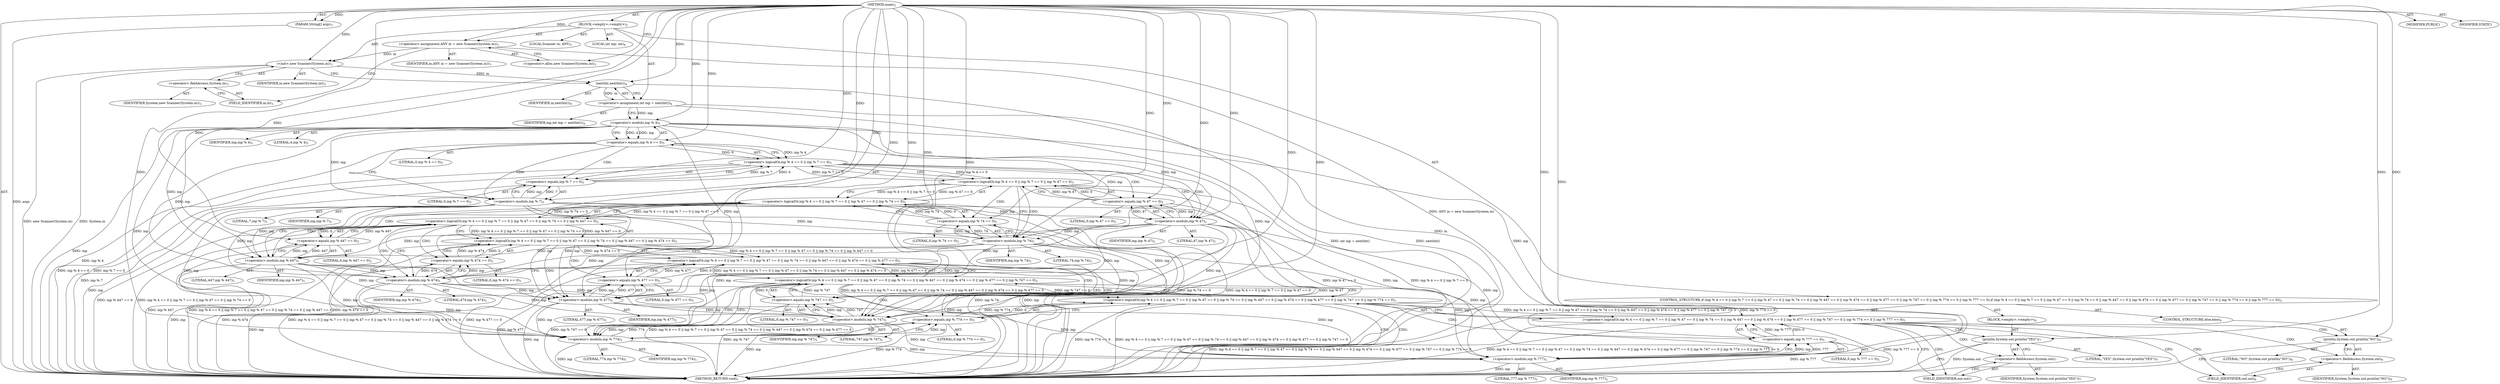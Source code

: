 digraph "main" {  
"19" [label = <(METHOD,main)<SUB>1</SUB>> ]
"20" [label = <(PARAM,String[] args)<SUB>1</SUB>> ]
"21" [label = <(BLOCK,&lt;empty&gt;,&lt;empty&gt;)<SUB>2</SUB>> ]
"4" [label = <(LOCAL,Scanner in: ANY)<SUB>3</SUB>> ]
"22" [label = <(&lt;operator&gt;.assignment,ANY in = new Scanner(System.in))<SUB>3</SUB>> ]
"23" [label = <(IDENTIFIER,in,ANY in = new Scanner(System.in))<SUB>3</SUB>> ]
"24" [label = <(&lt;operator&gt;.alloc,new Scanner(System.in))<SUB>3</SUB>> ]
"25" [label = <(&lt;init&gt;,new Scanner(System.in))<SUB>3</SUB>> ]
"3" [label = <(IDENTIFIER,in,new Scanner(System.in))<SUB>3</SUB>> ]
"26" [label = <(&lt;operator&gt;.fieldAccess,System.in)<SUB>3</SUB>> ]
"27" [label = <(IDENTIFIER,System,new Scanner(System.in))<SUB>3</SUB>> ]
"28" [label = <(FIELD_IDENTIFIER,in,in)<SUB>3</SUB>> ]
"29" [label = <(LOCAL,int inp: int)<SUB>4</SUB>> ]
"30" [label = <(&lt;operator&gt;.assignment,int inp = nextInt())<SUB>4</SUB>> ]
"31" [label = <(IDENTIFIER,inp,int inp = nextInt())<SUB>4</SUB>> ]
"32" [label = <(nextInt,nextInt())<SUB>4</SUB>> ]
"33" [label = <(IDENTIFIER,in,nextInt())<SUB>4</SUB>> ]
"34" [label = <(CONTROL_STRUCTURE,if (inp % 4 == 0 || inp % 7 == 0 || inp % 47 == 0 || inp % 74 == 0 || inp % 447 == 0 || inp % 474 == 0 || inp % 477 == 0 || inp % 747 == 0 || inp % 774 == 0 || inp % 777 == 0),if (inp % 4 == 0 || inp % 7 == 0 || inp % 47 == 0 || inp % 74 == 0 || inp % 447 == 0 || inp % 474 == 0 || inp % 477 == 0 || inp % 747 == 0 || inp % 774 == 0 || inp % 777 == 0))<SUB>5</SUB>> ]
"35" [label = <(&lt;operator&gt;.logicalOr,inp % 4 == 0 || inp % 7 == 0 || inp % 47 == 0 || inp % 74 == 0 || inp % 447 == 0 || inp % 474 == 0 || inp % 477 == 0 || inp % 747 == 0 || inp % 774 == 0 || inp % 777 == 0)<SUB>5</SUB>> ]
"36" [label = <(&lt;operator&gt;.logicalOr,inp % 4 == 0 || inp % 7 == 0 || inp % 47 == 0 || inp % 74 == 0 || inp % 447 == 0 || inp % 474 == 0 || inp % 477 == 0 || inp % 747 == 0 || inp % 774 == 0)<SUB>5</SUB>> ]
"37" [label = <(&lt;operator&gt;.logicalOr,inp % 4 == 0 || inp % 7 == 0 || inp % 47 == 0 || inp % 74 == 0 || inp % 447 == 0 || inp % 474 == 0 || inp % 477 == 0 || inp % 747 == 0)<SUB>5</SUB>> ]
"38" [label = <(&lt;operator&gt;.logicalOr,inp % 4 == 0 || inp % 7 == 0 || inp % 47 == 0 || inp % 74 == 0 || inp % 447 == 0 || inp % 474 == 0 || inp % 477 == 0)<SUB>5</SUB>> ]
"39" [label = <(&lt;operator&gt;.logicalOr,inp % 4 == 0 || inp % 7 == 0 || inp % 47 == 0 || inp % 74 == 0 || inp % 447 == 0 || inp % 474 == 0)<SUB>5</SUB>> ]
"40" [label = <(&lt;operator&gt;.logicalOr,inp % 4 == 0 || inp % 7 == 0 || inp % 47 == 0 || inp % 74 == 0 || inp % 447 == 0)<SUB>5</SUB>> ]
"41" [label = <(&lt;operator&gt;.logicalOr,inp % 4 == 0 || inp % 7 == 0 || inp % 47 == 0 || inp % 74 == 0)<SUB>5</SUB>> ]
"42" [label = <(&lt;operator&gt;.logicalOr,inp % 4 == 0 || inp % 7 == 0 || inp % 47 == 0)<SUB>5</SUB>> ]
"43" [label = <(&lt;operator&gt;.logicalOr,inp % 4 == 0 || inp % 7 == 0)<SUB>5</SUB>> ]
"44" [label = <(&lt;operator&gt;.equals,inp % 4 == 0)<SUB>5</SUB>> ]
"45" [label = <(&lt;operator&gt;.modulo,inp % 4)<SUB>5</SUB>> ]
"46" [label = <(IDENTIFIER,inp,inp % 4)<SUB>5</SUB>> ]
"47" [label = <(LITERAL,4,inp % 4)<SUB>5</SUB>> ]
"48" [label = <(LITERAL,0,inp % 4 == 0)<SUB>5</SUB>> ]
"49" [label = <(&lt;operator&gt;.equals,inp % 7 == 0)<SUB>5</SUB>> ]
"50" [label = <(&lt;operator&gt;.modulo,inp % 7)<SUB>5</SUB>> ]
"51" [label = <(IDENTIFIER,inp,inp % 7)<SUB>5</SUB>> ]
"52" [label = <(LITERAL,7,inp % 7)<SUB>5</SUB>> ]
"53" [label = <(LITERAL,0,inp % 7 == 0)<SUB>5</SUB>> ]
"54" [label = <(&lt;operator&gt;.equals,inp % 47 == 0)<SUB>5</SUB>> ]
"55" [label = <(&lt;operator&gt;.modulo,inp % 47)<SUB>5</SUB>> ]
"56" [label = <(IDENTIFIER,inp,inp % 47)<SUB>5</SUB>> ]
"57" [label = <(LITERAL,47,inp % 47)<SUB>5</SUB>> ]
"58" [label = <(LITERAL,0,inp % 47 == 0)<SUB>5</SUB>> ]
"59" [label = <(&lt;operator&gt;.equals,inp % 74 == 0)<SUB>5</SUB>> ]
"60" [label = <(&lt;operator&gt;.modulo,inp % 74)<SUB>5</SUB>> ]
"61" [label = <(IDENTIFIER,inp,inp % 74)<SUB>5</SUB>> ]
"62" [label = <(LITERAL,74,inp % 74)<SUB>5</SUB>> ]
"63" [label = <(LITERAL,0,inp % 74 == 0)<SUB>5</SUB>> ]
"64" [label = <(&lt;operator&gt;.equals,inp % 447 == 0)<SUB>5</SUB>> ]
"65" [label = <(&lt;operator&gt;.modulo,inp % 447)<SUB>5</SUB>> ]
"66" [label = <(IDENTIFIER,inp,inp % 447)<SUB>5</SUB>> ]
"67" [label = <(LITERAL,447,inp % 447)<SUB>5</SUB>> ]
"68" [label = <(LITERAL,0,inp % 447 == 0)<SUB>5</SUB>> ]
"69" [label = <(&lt;operator&gt;.equals,inp % 474 == 0)<SUB>5</SUB>> ]
"70" [label = <(&lt;operator&gt;.modulo,inp % 474)<SUB>5</SUB>> ]
"71" [label = <(IDENTIFIER,inp,inp % 474)<SUB>5</SUB>> ]
"72" [label = <(LITERAL,474,inp % 474)<SUB>5</SUB>> ]
"73" [label = <(LITERAL,0,inp % 474 == 0)<SUB>5</SUB>> ]
"74" [label = <(&lt;operator&gt;.equals,inp % 477 == 0)<SUB>5</SUB>> ]
"75" [label = <(&lt;operator&gt;.modulo,inp % 477)<SUB>5</SUB>> ]
"76" [label = <(IDENTIFIER,inp,inp % 477)<SUB>5</SUB>> ]
"77" [label = <(LITERAL,477,inp % 477)<SUB>5</SUB>> ]
"78" [label = <(LITERAL,0,inp % 477 == 0)<SUB>5</SUB>> ]
"79" [label = <(&lt;operator&gt;.equals,inp % 747 == 0)<SUB>5</SUB>> ]
"80" [label = <(&lt;operator&gt;.modulo,inp % 747)<SUB>5</SUB>> ]
"81" [label = <(IDENTIFIER,inp,inp % 747)<SUB>5</SUB>> ]
"82" [label = <(LITERAL,747,inp % 747)<SUB>5</SUB>> ]
"83" [label = <(LITERAL,0,inp % 747 == 0)<SUB>5</SUB>> ]
"84" [label = <(&lt;operator&gt;.equals,inp % 774 == 0)<SUB>5</SUB>> ]
"85" [label = <(&lt;operator&gt;.modulo,inp % 774)<SUB>5</SUB>> ]
"86" [label = <(IDENTIFIER,inp,inp % 774)<SUB>5</SUB>> ]
"87" [label = <(LITERAL,774,inp % 774)<SUB>5</SUB>> ]
"88" [label = <(LITERAL,0,inp % 774 == 0)<SUB>5</SUB>> ]
"89" [label = <(&lt;operator&gt;.equals,inp % 777 == 0)<SUB>5</SUB>> ]
"90" [label = <(&lt;operator&gt;.modulo,inp % 777)<SUB>5</SUB>> ]
"91" [label = <(IDENTIFIER,inp,inp % 777)<SUB>5</SUB>> ]
"92" [label = <(LITERAL,777,inp % 777)<SUB>5</SUB>> ]
"93" [label = <(LITERAL,0,inp % 777 == 0)<SUB>5</SUB>> ]
"94" [label = <(BLOCK,&lt;empty&gt;,&lt;empty&gt;)<SUB>6</SUB>> ]
"95" [label = <(println,System.out.println(&quot;YES&quot;))<SUB>7</SUB>> ]
"96" [label = <(&lt;operator&gt;.fieldAccess,System.out)<SUB>7</SUB>> ]
"97" [label = <(IDENTIFIER,System,System.out.println(&quot;YES&quot;))<SUB>7</SUB>> ]
"98" [label = <(FIELD_IDENTIFIER,out,out)<SUB>7</SUB>> ]
"99" [label = <(LITERAL,&quot;YES&quot;,System.out.println(&quot;YES&quot;))<SUB>7</SUB>> ]
"100" [label = <(CONTROL_STRUCTURE,else,else)<SUB>9</SUB>> ]
"101" [label = <(println,System.out.println(&quot;NO&quot;))<SUB>9</SUB>> ]
"102" [label = <(&lt;operator&gt;.fieldAccess,System.out)<SUB>9</SUB>> ]
"103" [label = <(IDENTIFIER,System,System.out.println(&quot;NO&quot;))<SUB>9</SUB>> ]
"104" [label = <(FIELD_IDENTIFIER,out,out)<SUB>9</SUB>> ]
"105" [label = <(LITERAL,&quot;NO&quot;,System.out.println(&quot;NO&quot;))<SUB>9</SUB>> ]
"106" [label = <(MODIFIER,PUBLIC)> ]
"107" [label = <(MODIFIER,STATIC)> ]
"108" [label = <(METHOD_RETURN,void)<SUB>1</SUB>> ]
  "19" -> "20"  [ label = "AST: "] 
  "19" -> "21"  [ label = "AST: "] 
  "19" -> "106"  [ label = "AST: "] 
  "19" -> "107"  [ label = "AST: "] 
  "19" -> "108"  [ label = "AST: "] 
  "21" -> "4"  [ label = "AST: "] 
  "21" -> "22"  [ label = "AST: "] 
  "21" -> "25"  [ label = "AST: "] 
  "21" -> "29"  [ label = "AST: "] 
  "21" -> "30"  [ label = "AST: "] 
  "21" -> "34"  [ label = "AST: "] 
  "22" -> "23"  [ label = "AST: "] 
  "22" -> "24"  [ label = "AST: "] 
  "25" -> "3"  [ label = "AST: "] 
  "25" -> "26"  [ label = "AST: "] 
  "26" -> "27"  [ label = "AST: "] 
  "26" -> "28"  [ label = "AST: "] 
  "30" -> "31"  [ label = "AST: "] 
  "30" -> "32"  [ label = "AST: "] 
  "32" -> "33"  [ label = "AST: "] 
  "34" -> "35"  [ label = "AST: "] 
  "34" -> "94"  [ label = "AST: "] 
  "34" -> "100"  [ label = "AST: "] 
  "35" -> "36"  [ label = "AST: "] 
  "35" -> "89"  [ label = "AST: "] 
  "36" -> "37"  [ label = "AST: "] 
  "36" -> "84"  [ label = "AST: "] 
  "37" -> "38"  [ label = "AST: "] 
  "37" -> "79"  [ label = "AST: "] 
  "38" -> "39"  [ label = "AST: "] 
  "38" -> "74"  [ label = "AST: "] 
  "39" -> "40"  [ label = "AST: "] 
  "39" -> "69"  [ label = "AST: "] 
  "40" -> "41"  [ label = "AST: "] 
  "40" -> "64"  [ label = "AST: "] 
  "41" -> "42"  [ label = "AST: "] 
  "41" -> "59"  [ label = "AST: "] 
  "42" -> "43"  [ label = "AST: "] 
  "42" -> "54"  [ label = "AST: "] 
  "43" -> "44"  [ label = "AST: "] 
  "43" -> "49"  [ label = "AST: "] 
  "44" -> "45"  [ label = "AST: "] 
  "44" -> "48"  [ label = "AST: "] 
  "45" -> "46"  [ label = "AST: "] 
  "45" -> "47"  [ label = "AST: "] 
  "49" -> "50"  [ label = "AST: "] 
  "49" -> "53"  [ label = "AST: "] 
  "50" -> "51"  [ label = "AST: "] 
  "50" -> "52"  [ label = "AST: "] 
  "54" -> "55"  [ label = "AST: "] 
  "54" -> "58"  [ label = "AST: "] 
  "55" -> "56"  [ label = "AST: "] 
  "55" -> "57"  [ label = "AST: "] 
  "59" -> "60"  [ label = "AST: "] 
  "59" -> "63"  [ label = "AST: "] 
  "60" -> "61"  [ label = "AST: "] 
  "60" -> "62"  [ label = "AST: "] 
  "64" -> "65"  [ label = "AST: "] 
  "64" -> "68"  [ label = "AST: "] 
  "65" -> "66"  [ label = "AST: "] 
  "65" -> "67"  [ label = "AST: "] 
  "69" -> "70"  [ label = "AST: "] 
  "69" -> "73"  [ label = "AST: "] 
  "70" -> "71"  [ label = "AST: "] 
  "70" -> "72"  [ label = "AST: "] 
  "74" -> "75"  [ label = "AST: "] 
  "74" -> "78"  [ label = "AST: "] 
  "75" -> "76"  [ label = "AST: "] 
  "75" -> "77"  [ label = "AST: "] 
  "79" -> "80"  [ label = "AST: "] 
  "79" -> "83"  [ label = "AST: "] 
  "80" -> "81"  [ label = "AST: "] 
  "80" -> "82"  [ label = "AST: "] 
  "84" -> "85"  [ label = "AST: "] 
  "84" -> "88"  [ label = "AST: "] 
  "85" -> "86"  [ label = "AST: "] 
  "85" -> "87"  [ label = "AST: "] 
  "89" -> "90"  [ label = "AST: "] 
  "89" -> "93"  [ label = "AST: "] 
  "90" -> "91"  [ label = "AST: "] 
  "90" -> "92"  [ label = "AST: "] 
  "94" -> "95"  [ label = "AST: "] 
  "95" -> "96"  [ label = "AST: "] 
  "95" -> "99"  [ label = "AST: "] 
  "96" -> "97"  [ label = "AST: "] 
  "96" -> "98"  [ label = "AST: "] 
  "100" -> "101"  [ label = "AST: "] 
  "101" -> "102"  [ label = "AST: "] 
  "101" -> "105"  [ label = "AST: "] 
  "102" -> "103"  [ label = "AST: "] 
  "102" -> "104"  [ label = "AST: "] 
  "22" -> "28"  [ label = "CFG: "] 
  "25" -> "32"  [ label = "CFG: "] 
  "30" -> "45"  [ label = "CFG: "] 
  "24" -> "22"  [ label = "CFG: "] 
  "26" -> "25"  [ label = "CFG: "] 
  "32" -> "30"  [ label = "CFG: "] 
  "35" -> "98"  [ label = "CFG: "] 
  "35" -> "104"  [ label = "CFG: "] 
  "28" -> "26"  [ label = "CFG: "] 
  "36" -> "35"  [ label = "CFG: "] 
  "36" -> "90"  [ label = "CFG: "] 
  "89" -> "35"  [ label = "CFG: "] 
  "95" -> "108"  [ label = "CFG: "] 
  "101" -> "108"  [ label = "CFG: "] 
  "37" -> "36"  [ label = "CFG: "] 
  "37" -> "85"  [ label = "CFG: "] 
  "84" -> "36"  [ label = "CFG: "] 
  "90" -> "89"  [ label = "CFG: "] 
  "96" -> "95"  [ label = "CFG: "] 
  "102" -> "101"  [ label = "CFG: "] 
  "38" -> "37"  [ label = "CFG: "] 
  "38" -> "80"  [ label = "CFG: "] 
  "79" -> "37"  [ label = "CFG: "] 
  "85" -> "84"  [ label = "CFG: "] 
  "98" -> "96"  [ label = "CFG: "] 
  "104" -> "102"  [ label = "CFG: "] 
  "39" -> "38"  [ label = "CFG: "] 
  "39" -> "75"  [ label = "CFG: "] 
  "74" -> "38"  [ label = "CFG: "] 
  "80" -> "79"  [ label = "CFG: "] 
  "40" -> "39"  [ label = "CFG: "] 
  "40" -> "70"  [ label = "CFG: "] 
  "69" -> "39"  [ label = "CFG: "] 
  "75" -> "74"  [ label = "CFG: "] 
  "41" -> "40"  [ label = "CFG: "] 
  "41" -> "65"  [ label = "CFG: "] 
  "64" -> "40"  [ label = "CFG: "] 
  "70" -> "69"  [ label = "CFG: "] 
  "42" -> "41"  [ label = "CFG: "] 
  "42" -> "60"  [ label = "CFG: "] 
  "59" -> "41"  [ label = "CFG: "] 
  "65" -> "64"  [ label = "CFG: "] 
  "43" -> "42"  [ label = "CFG: "] 
  "43" -> "55"  [ label = "CFG: "] 
  "54" -> "42"  [ label = "CFG: "] 
  "60" -> "59"  [ label = "CFG: "] 
  "44" -> "43"  [ label = "CFG: "] 
  "44" -> "50"  [ label = "CFG: "] 
  "49" -> "43"  [ label = "CFG: "] 
  "55" -> "54"  [ label = "CFG: "] 
  "45" -> "44"  [ label = "CFG: "] 
  "50" -> "49"  [ label = "CFG: "] 
  "19" -> "24"  [ label = "CFG: "] 
  "20" -> "108"  [ label = "DDG: args"] 
  "22" -> "108"  [ label = "DDG: ANY in = new Scanner(System.in)"] 
  "25" -> "108"  [ label = "DDG: System.in"] 
  "25" -> "108"  [ label = "DDG: new Scanner(System.in)"] 
  "32" -> "108"  [ label = "DDG: in"] 
  "30" -> "108"  [ label = "DDG: nextInt()"] 
  "30" -> "108"  [ label = "DDG: int inp = nextInt()"] 
  "45" -> "108"  [ label = "DDG: inp"] 
  "44" -> "108"  [ label = "DDG: inp % 4"] 
  "43" -> "108"  [ label = "DDG: inp % 4 == 0"] 
  "50" -> "108"  [ label = "DDG: inp"] 
  "49" -> "108"  [ label = "DDG: inp % 7"] 
  "43" -> "108"  [ label = "DDG: inp % 7 == 0"] 
  "42" -> "108"  [ label = "DDG: inp % 4 == 0 || inp % 7 == 0"] 
  "55" -> "108"  [ label = "DDG: inp"] 
  "54" -> "108"  [ label = "DDG: inp % 47"] 
  "42" -> "108"  [ label = "DDG: inp % 47 == 0"] 
  "41" -> "108"  [ label = "DDG: inp % 4 == 0 || inp % 7 == 0 || inp % 47 == 0"] 
  "60" -> "108"  [ label = "DDG: inp"] 
  "59" -> "108"  [ label = "DDG: inp % 74"] 
  "41" -> "108"  [ label = "DDG: inp % 74 == 0"] 
  "40" -> "108"  [ label = "DDG: inp % 4 == 0 || inp % 7 == 0 || inp % 47 == 0 || inp % 74 == 0"] 
  "65" -> "108"  [ label = "DDG: inp"] 
  "64" -> "108"  [ label = "DDG: inp % 447"] 
  "40" -> "108"  [ label = "DDG: inp % 447 == 0"] 
  "39" -> "108"  [ label = "DDG: inp % 4 == 0 || inp % 7 == 0 || inp % 47 == 0 || inp % 74 == 0 || inp % 447 == 0"] 
  "70" -> "108"  [ label = "DDG: inp"] 
  "69" -> "108"  [ label = "DDG: inp % 474"] 
  "39" -> "108"  [ label = "DDG: inp % 474 == 0"] 
  "38" -> "108"  [ label = "DDG: inp % 4 == 0 || inp % 7 == 0 || inp % 47 == 0 || inp % 74 == 0 || inp % 447 == 0 || inp % 474 == 0"] 
  "75" -> "108"  [ label = "DDG: inp"] 
  "74" -> "108"  [ label = "DDG: inp % 477"] 
  "38" -> "108"  [ label = "DDG: inp % 477 == 0"] 
  "37" -> "108"  [ label = "DDG: inp % 4 == 0 || inp % 7 == 0 || inp % 47 == 0 || inp % 74 == 0 || inp % 447 == 0 || inp % 474 == 0 || inp % 477 == 0"] 
  "80" -> "108"  [ label = "DDG: inp"] 
  "79" -> "108"  [ label = "DDG: inp % 747"] 
  "37" -> "108"  [ label = "DDG: inp % 747 == 0"] 
  "36" -> "108"  [ label = "DDG: inp % 4 == 0 || inp % 7 == 0 || inp % 47 == 0 || inp % 74 == 0 || inp % 447 == 0 || inp % 474 == 0 || inp % 477 == 0 || inp % 747 == 0"] 
  "85" -> "108"  [ label = "DDG: inp"] 
  "84" -> "108"  [ label = "DDG: inp % 774"] 
  "36" -> "108"  [ label = "DDG: inp % 774 == 0"] 
  "35" -> "108"  [ label = "DDG: inp % 4 == 0 || inp % 7 == 0 || inp % 47 == 0 || inp % 74 == 0 || inp % 447 == 0 || inp % 474 == 0 || inp % 477 == 0 || inp % 747 == 0 || inp % 774 == 0"] 
  "90" -> "108"  [ label = "DDG: inp"] 
  "89" -> "108"  [ label = "DDG: inp % 777"] 
  "35" -> "108"  [ label = "DDG: inp % 777 == 0"] 
  "35" -> "108"  [ label = "DDG: inp % 4 == 0 || inp % 7 == 0 || inp % 47 == 0 || inp % 74 == 0 || inp % 447 == 0 || inp % 474 == 0 || inp % 477 == 0 || inp % 747 == 0 || inp % 774 == 0 || inp % 777 == 0"] 
  "95" -> "108"  [ label = "DDG: System.out"] 
  "19" -> "20"  [ label = "DDG: "] 
  "19" -> "22"  [ label = "DDG: "] 
  "32" -> "30"  [ label = "DDG: in"] 
  "22" -> "25"  [ label = "DDG: in"] 
  "19" -> "25"  [ label = "DDG: "] 
  "25" -> "32"  [ label = "DDG: in"] 
  "19" -> "32"  [ label = "DDG: "] 
  "36" -> "35"  [ label = "DDG: inp % 4 == 0 || inp % 7 == 0 || inp % 47 == 0 || inp % 74 == 0 || inp % 447 == 0 || inp % 474 == 0 || inp % 477 == 0 || inp % 747 == 0"] 
  "36" -> "35"  [ label = "DDG: inp % 774 == 0"] 
  "89" -> "35"  [ label = "DDG: inp % 777"] 
  "89" -> "35"  [ label = "DDG: 0"] 
  "37" -> "36"  [ label = "DDG: inp % 4 == 0 || inp % 7 == 0 || inp % 47 == 0 || inp % 74 == 0 || inp % 447 == 0 || inp % 474 == 0 || inp % 477 == 0"] 
  "37" -> "36"  [ label = "DDG: inp % 747 == 0"] 
  "84" -> "36"  [ label = "DDG: inp % 774"] 
  "84" -> "36"  [ label = "DDG: 0"] 
  "90" -> "89"  [ label = "DDG: inp"] 
  "90" -> "89"  [ label = "DDG: 777"] 
  "19" -> "89"  [ label = "DDG: "] 
  "19" -> "95"  [ label = "DDG: "] 
  "19" -> "101"  [ label = "DDG: "] 
  "38" -> "37"  [ label = "DDG: inp % 4 == 0 || inp % 7 == 0 || inp % 47 == 0 || inp % 74 == 0 || inp % 447 == 0 || inp % 474 == 0"] 
  "38" -> "37"  [ label = "DDG: inp % 477 == 0"] 
  "79" -> "37"  [ label = "DDG: inp % 747"] 
  "79" -> "37"  [ label = "DDG: 0"] 
  "85" -> "84"  [ label = "DDG: inp"] 
  "85" -> "84"  [ label = "DDG: 774"] 
  "19" -> "84"  [ label = "DDG: "] 
  "45" -> "90"  [ label = "DDG: inp"] 
  "50" -> "90"  [ label = "DDG: inp"] 
  "55" -> "90"  [ label = "DDG: inp"] 
  "60" -> "90"  [ label = "DDG: inp"] 
  "65" -> "90"  [ label = "DDG: inp"] 
  "70" -> "90"  [ label = "DDG: inp"] 
  "75" -> "90"  [ label = "DDG: inp"] 
  "80" -> "90"  [ label = "DDG: inp"] 
  "85" -> "90"  [ label = "DDG: inp"] 
  "19" -> "90"  [ label = "DDG: "] 
  "39" -> "38"  [ label = "DDG: inp % 4 == 0 || inp % 7 == 0 || inp % 47 == 0 || inp % 74 == 0 || inp % 447 == 0"] 
  "39" -> "38"  [ label = "DDG: inp % 474 == 0"] 
  "74" -> "38"  [ label = "DDG: inp % 477"] 
  "74" -> "38"  [ label = "DDG: 0"] 
  "80" -> "79"  [ label = "DDG: inp"] 
  "80" -> "79"  [ label = "DDG: 747"] 
  "19" -> "79"  [ label = "DDG: "] 
  "45" -> "85"  [ label = "DDG: inp"] 
  "50" -> "85"  [ label = "DDG: inp"] 
  "55" -> "85"  [ label = "DDG: inp"] 
  "60" -> "85"  [ label = "DDG: inp"] 
  "65" -> "85"  [ label = "DDG: inp"] 
  "70" -> "85"  [ label = "DDG: inp"] 
  "75" -> "85"  [ label = "DDG: inp"] 
  "80" -> "85"  [ label = "DDG: inp"] 
  "19" -> "85"  [ label = "DDG: "] 
  "40" -> "39"  [ label = "DDG: inp % 4 == 0 || inp % 7 == 0 || inp % 47 == 0 || inp % 74 == 0"] 
  "40" -> "39"  [ label = "DDG: inp % 447 == 0"] 
  "69" -> "39"  [ label = "DDG: inp % 474"] 
  "69" -> "39"  [ label = "DDG: 0"] 
  "75" -> "74"  [ label = "DDG: inp"] 
  "75" -> "74"  [ label = "DDG: 477"] 
  "19" -> "74"  [ label = "DDG: "] 
  "45" -> "80"  [ label = "DDG: inp"] 
  "50" -> "80"  [ label = "DDG: inp"] 
  "55" -> "80"  [ label = "DDG: inp"] 
  "60" -> "80"  [ label = "DDG: inp"] 
  "65" -> "80"  [ label = "DDG: inp"] 
  "70" -> "80"  [ label = "DDG: inp"] 
  "75" -> "80"  [ label = "DDG: inp"] 
  "19" -> "80"  [ label = "DDG: "] 
  "41" -> "40"  [ label = "DDG: inp % 4 == 0 || inp % 7 == 0 || inp % 47 == 0"] 
  "41" -> "40"  [ label = "DDG: inp % 74 == 0"] 
  "64" -> "40"  [ label = "DDG: inp % 447"] 
  "64" -> "40"  [ label = "DDG: 0"] 
  "70" -> "69"  [ label = "DDG: inp"] 
  "70" -> "69"  [ label = "DDG: 474"] 
  "19" -> "69"  [ label = "DDG: "] 
  "45" -> "75"  [ label = "DDG: inp"] 
  "50" -> "75"  [ label = "DDG: inp"] 
  "55" -> "75"  [ label = "DDG: inp"] 
  "60" -> "75"  [ label = "DDG: inp"] 
  "65" -> "75"  [ label = "DDG: inp"] 
  "70" -> "75"  [ label = "DDG: inp"] 
  "19" -> "75"  [ label = "DDG: "] 
  "42" -> "41"  [ label = "DDG: inp % 4 == 0 || inp % 7 == 0"] 
  "42" -> "41"  [ label = "DDG: inp % 47 == 0"] 
  "59" -> "41"  [ label = "DDG: inp % 74"] 
  "59" -> "41"  [ label = "DDG: 0"] 
  "65" -> "64"  [ label = "DDG: inp"] 
  "65" -> "64"  [ label = "DDG: 447"] 
  "19" -> "64"  [ label = "DDG: "] 
  "45" -> "70"  [ label = "DDG: inp"] 
  "50" -> "70"  [ label = "DDG: inp"] 
  "55" -> "70"  [ label = "DDG: inp"] 
  "60" -> "70"  [ label = "DDG: inp"] 
  "65" -> "70"  [ label = "DDG: inp"] 
  "19" -> "70"  [ label = "DDG: "] 
  "43" -> "42"  [ label = "DDG: inp % 4 == 0"] 
  "43" -> "42"  [ label = "DDG: inp % 7 == 0"] 
  "54" -> "42"  [ label = "DDG: inp % 47"] 
  "54" -> "42"  [ label = "DDG: 0"] 
  "60" -> "59"  [ label = "DDG: inp"] 
  "60" -> "59"  [ label = "DDG: 74"] 
  "19" -> "59"  [ label = "DDG: "] 
  "45" -> "65"  [ label = "DDG: inp"] 
  "50" -> "65"  [ label = "DDG: inp"] 
  "55" -> "65"  [ label = "DDG: inp"] 
  "60" -> "65"  [ label = "DDG: inp"] 
  "19" -> "65"  [ label = "DDG: "] 
  "44" -> "43"  [ label = "DDG: inp % 4"] 
  "44" -> "43"  [ label = "DDG: 0"] 
  "49" -> "43"  [ label = "DDG: inp % 7"] 
  "49" -> "43"  [ label = "DDG: 0"] 
  "55" -> "54"  [ label = "DDG: inp"] 
  "55" -> "54"  [ label = "DDG: 47"] 
  "19" -> "54"  [ label = "DDG: "] 
  "45" -> "60"  [ label = "DDG: inp"] 
  "50" -> "60"  [ label = "DDG: inp"] 
  "55" -> "60"  [ label = "DDG: inp"] 
  "19" -> "60"  [ label = "DDG: "] 
  "45" -> "44"  [ label = "DDG: inp"] 
  "45" -> "44"  [ label = "DDG: 4"] 
  "19" -> "44"  [ label = "DDG: "] 
  "50" -> "49"  [ label = "DDG: inp"] 
  "50" -> "49"  [ label = "DDG: 7"] 
  "19" -> "49"  [ label = "DDG: "] 
  "45" -> "55"  [ label = "DDG: inp"] 
  "50" -> "55"  [ label = "DDG: inp"] 
  "19" -> "55"  [ label = "DDG: "] 
  "30" -> "45"  [ label = "DDG: inp"] 
  "19" -> "45"  [ label = "DDG: "] 
  "45" -> "50"  [ label = "DDG: inp"] 
  "19" -> "50"  [ label = "DDG: "] 
  "35" -> "96"  [ label = "CDG: "] 
  "35" -> "98"  [ label = "CDG: "] 
  "35" -> "102"  [ label = "CDG: "] 
  "35" -> "104"  [ label = "CDG: "] 
  "35" -> "95"  [ label = "CDG: "] 
  "35" -> "101"  [ label = "CDG: "] 
  "36" -> "89"  [ label = "CDG: "] 
  "36" -> "90"  [ label = "CDG: "] 
  "37" -> "84"  [ label = "CDG: "] 
  "37" -> "85"  [ label = "CDG: "] 
  "38" -> "79"  [ label = "CDG: "] 
  "38" -> "80"  [ label = "CDG: "] 
  "39" -> "75"  [ label = "CDG: "] 
  "39" -> "74"  [ label = "CDG: "] 
  "40" -> "69"  [ label = "CDG: "] 
  "40" -> "70"  [ label = "CDG: "] 
  "41" -> "64"  [ label = "CDG: "] 
  "41" -> "65"  [ label = "CDG: "] 
  "42" -> "60"  [ label = "CDG: "] 
  "42" -> "59"  [ label = "CDG: "] 
  "43" -> "54"  [ label = "CDG: "] 
  "43" -> "55"  [ label = "CDG: "] 
  "44" -> "49"  [ label = "CDG: "] 
  "44" -> "50"  [ label = "CDG: "] 
}

